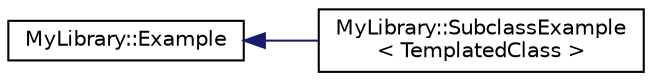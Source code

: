 digraph "Graphical Class Hierarchy"
{
 // INTERACTIVE_SVG=YES
 // LATEX_PDF_SIZE
  edge [fontname="Helvetica",fontsize="10",labelfontname="Helvetica",labelfontsize="10"];
  node [fontname="Helvetica",fontsize="10",shape=record];
  rankdir="LR";
  Node0 [label="MyLibrary::Example",height=0.2,width=0.4,color="black", fillcolor="white", style="filled",URL="$class_my_library_1_1_example.html",tooltip="Example class to demonstrate the features of the custom CSS."];
  Node0 -> Node1 [dir="back",color="midnightblue",fontsize="10",style="solid",fontname="Helvetica"];
  Node1 [label="MyLibrary::SubclassExample\l\< TemplatedClass \>",height=0.2,width=0.4,color="black", fillcolor="white", style="filled",URL="$class_my_library_1_1_subclass_example.html",tooltip="some subclass"];
}
